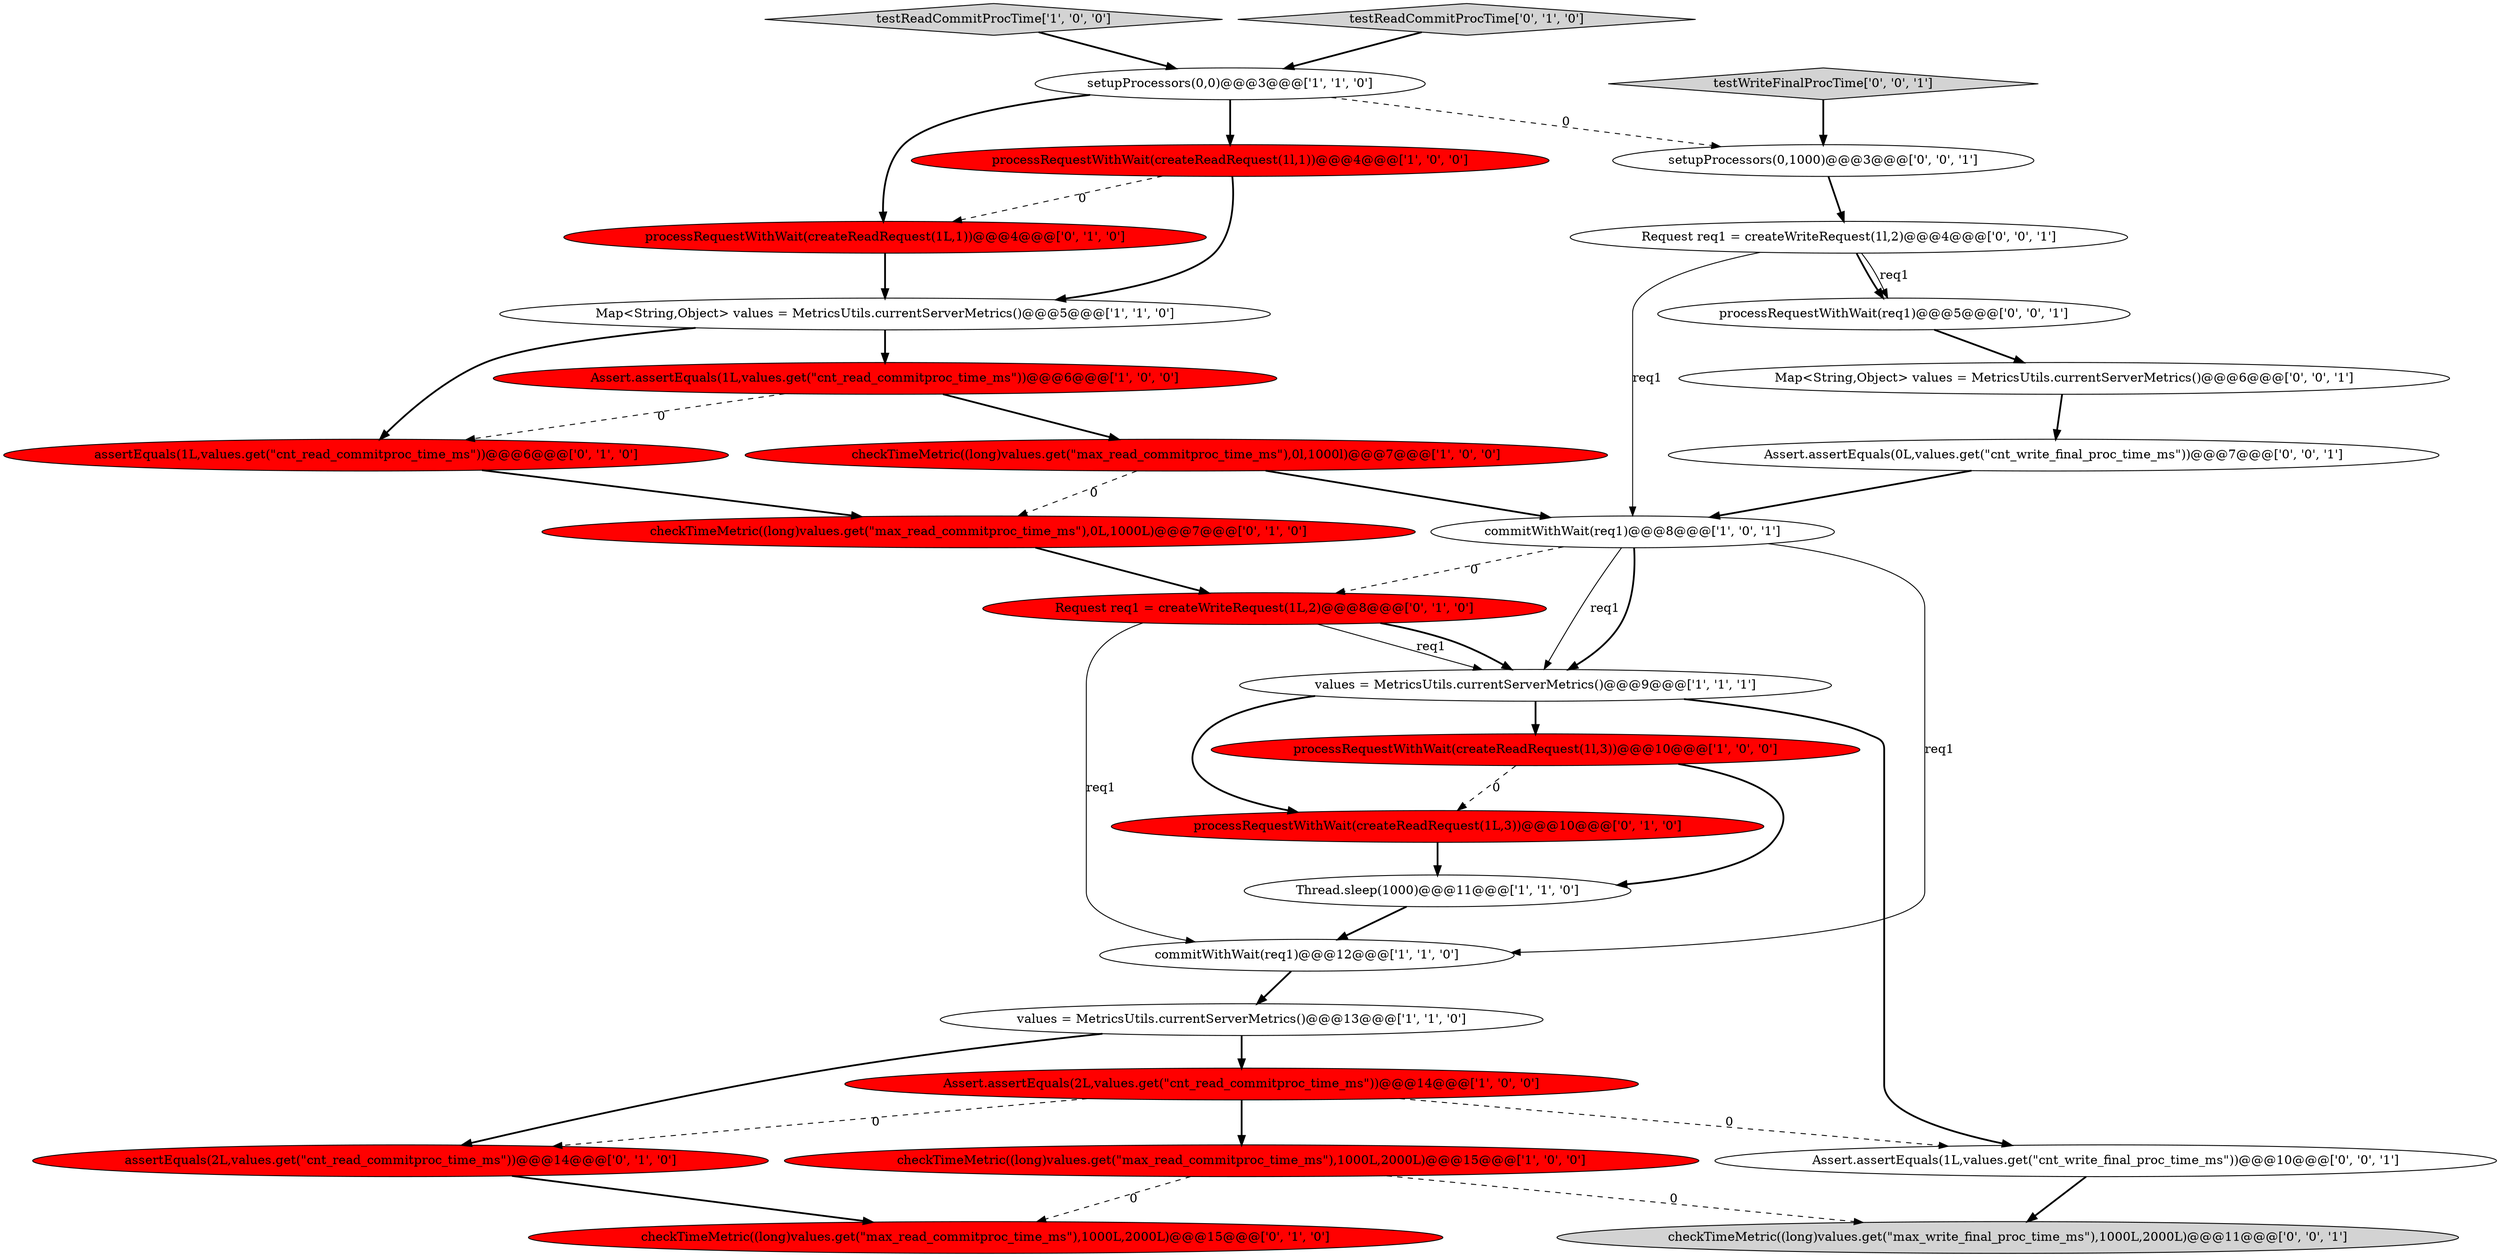 digraph {
12 [style = filled, label = "Map<String,Object> values = MetricsUtils.currentServerMetrics()@@@5@@@['1', '1', '0']", fillcolor = white, shape = ellipse image = "AAA0AAABBB1BBB"];
7 [style = filled, label = "values = MetricsUtils.currentServerMetrics()@@@13@@@['1', '1', '0']", fillcolor = white, shape = ellipse image = "AAA0AAABBB1BBB"];
23 [style = filled, label = "checkTimeMetric((long)values.get(\"max_write_final_proc_time_ms\"),1000L,2000L)@@@11@@@['0', '0', '1']", fillcolor = lightgray, shape = ellipse image = "AAA0AAABBB3BBB"];
6 [style = filled, label = "testReadCommitProcTime['1', '0', '0']", fillcolor = lightgray, shape = diamond image = "AAA0AAABBB1BBB"];
17 [style = filled, label = "assertEquals(1L,values.get(\"cnt_read_commitproc_time_ms\"))@@@6@@@['0', '1', '0']", fillcolor = red, shape = ellipse image = "AAA1AAABBB2BBB"];
11 [style = filled, label = "checkTimeMetric((long)values.get(\"max_read_commitproc_time_ms\"),1000L,2000L)@@@15@@@['1', '0', '0']", fillcolor = red, shape = ellipse image = "AAA1AAABBB1BBB"];
9 [style = filled, label = "checkTimeMetric((long)values.get(\"max_read_commitproc_time_ms\"),0l,1000l)@@@7@@@['1', '0', '0']", fillcolor = red, shape = ellipse image = "AAA1AAABBB1BBB"];
28 [style = filled, label = "Assert.assertEquals(0L,values.get(\"cnt_write_final_proc_time_ms\"))@@@7@@@['0', '0', '1']", fillcolor = white, shape = ellipse image = "AAA0AAABBB3BBB"];
22 [style = filled, label = "Map<String,Object> values = MetricsUtils.currentServerMetrics()@@@6@@@['0', '0', '1']", fillcolor = white, shape = ellipse image = "AAA0AAABBB3BBB"];
25 [style = filled, label = "setupProcessors(0,1000)@@@3@@@['0', '0', '1']", fillcolor = white, shape = ellipse image = "AAA0AAABBB3BBB"];
18 [style = filled, label = "processRequestWithWait(createReadRequest(1L,1))@@@4@@@['0', '1', '0']", fillcolor = red, shape = ellipse image = "AAA1AAABBB2BBB"];
3 [style = filled, label = "commitWithWait(req1)@@@8@@@['1', '0', '1']", fillcolor = white, shape = ellipse image = "AAA0AAABBB1BBB"];
0 [style = filled, label = "processRequestWithWait(createReadRequest(1l,3))@@@10@@@['1', '0', '0']", fillcolor = red, shape = ellipse image = "AAA1AAABBB1BBB"];
14 [style = filled, label = "checkTimeMetric((long)values.get(\"max_read_commitproc_time_ms\"),1000L,2000L)@@@15@@@['0', '1', '0']", fillcolor = red, shape = ellipse image = "AAA1AAABBB2BBB"];
15 [style = filled, label = "testReadCommitProcTime['0', '1', '0']", fillcolor = lightgray, shape = diamond image = "AAA0AAABBB2BBB"];
8 [style = filled, label = "Assert.assertEquals(1L,values.get(\"cnt_read_commitproc_time_ms\"))@@@6@@@['1', '0', '0']", fillcolor = red, shape = ellipse image = "AAA1AAABBB1BBB"];
4 [style = filled, label = "Thread.sleep(1000)@@@11@@@['1', '1', '0']", fillcolor = white, shape = ellipse image = "AAA0AAABBB1BBB"];
26 [style = filled, label = "testWriteFinalProcTime['0', '0', '1']", fillcolor = lightgray, shape = diamond image = "AAA0AAABBB3BBB"];
5 [style = filled, label = "values = MetricsUtils.currentServerMetrics()@@@9@@@['1', '1', '1']", fillcolor = white, shape = ellipse image = "AAA0AAABBB1BBB"];
16 [style = filled, label = "Request req1 = createWriteRequest(1L,2)@@@8@@@['0', '1', '0']", fillcolor = red, shape = ellipse image = "AAA1AAABBB2BBB"];
24 [style = filled, label = "processRequestWithWait(req1)@@@5@@@['0', '0', '1']", fillcolor = white, shape = ellipse image = "AAA0AAABBB3BBB"];
29 [style = filled, label = "Assert.assertEquals(1L,values.get(\"cnt_write_final_proc_time_ms\"))@@@10@@@['0', '0', '1']", fillcolor = white, shape = ellipse image = "AAA0AAABBB3BBB"];
20 [style = filled, label = "processRequestWithWait(createReadRequest(1L,3))@@@10@@@['0', '1', '0']", fillcolor = red, shape = ellipse image = "AAA1AAABBB2BBB"];
19 [style = filled, label = "checkTimeMetric((long)values.get(\"max_read_commitproc_time_ms\"),0L,1000L)@@@7@@@['0', '1', '0']", fillcolor = red, shape = ellipse image = "AAA1AAABBB2BBB"];
10 [style = filled, label = "commitWithWait(req1)@@@12@@@['1', '1', '0']", fillcolor = white, shape = ellipse image = "AAA0AAABBB1BBB"];
2 [style = filled, label = "processRequestWithWait(createReadRequest(1l,1))@@@4@@@['1', '0', '0']", fillcolor = red, shape = ellipse image = "AAA1AAABBB1BBB"];
1 [style = filled, label = "setupProcessors(0,0)@@@3@@@['1', '1', '0']", fillcolor = white, shape = ellipse image = "AAA0AAABBB1BBB"];
27 [style = filled, label = "Request req1 = createWriteRequest(1l,2)@@@4@@@['0', '0', '1']", fillcolor = white, shape = ellipse image = "AAA0AAABBB3BBB"];
13 [style = filled, label = "Assert.assertEquals(2L,values.get(\"cnt_read_commitproc_time_ms\"))@@@14@@@['1', '0', '0']", fillcolor = red, shape = ellipse image = "AAA1AAABBB1BBB"];
21 [style = filled, label = "assertEquals(2L,values.get(\"cnt_read_commitproc_time_ms\"))@@@14@@@['0', '1', '0']", fillcolor = red, shape = ellipse image = "AAA1AAABBB2BBB"];
7->13 [style = bold, label=""];
4->10 [style = bold, label=""];
5->29 [style = bold, label=""];
5->20 [style = bold, label=""];
13->29 [style = dashed, label="0"];
26->25 [style = bold, label=""];
12->17 [style = bold, label=""];
18->12 [style = bold, label=""];
27->3 [style = solid, label="req1"];
11->23 [style = dashed, label="0"];
1->18 [style = bold, label=""];
22->28 [style = bold, label=""];
16->10 [style = solid, label="req1"];
29->23 [style = bold, label=""];
0->20 [style = dashed, label="0"];
24->22 [style = bold, label=""];
10->7 [style = bold, label=""];
13->11 [style = bold, label=""];
17->19 [style = bold, label=""];
2->12 [style = bold, label=""];
20->4 [style = bold, label=""];
19->16 [style = bold, label=""];
9->19 [style = dashed, label="0"];
25->27 [style = bold, label=""];
6->1 [style = bold, label=""];
3->5 [style = solid, label="req1"];
3->5 [style = bold, label=""];
13->21 [style = dashed, label="0"];
5->0 [style = bold, label=""];
16->5 [style = solid, label="req1"];
0->4 [style = bold, label=""];
12->8 [style = bold, label=""];
11->14 [style = dashed, label="0"];
8->9 [style = bold, label=""];
2->18 [style = dashed, label="0"];
16->5 [style = bold, label=""];
7->21 [style = bold, label=""];
9->3 [style = bold, label=""];
3->10 [style = solid, label="req1"];
8->17 [style = dashed, label="0"];
27->24 [style = bold, label=""];
1->2 [style = bold, label=""];
28->3 [style = bold, label=""];
27->24 [style = solid, label="req1"];
1->25 [style = dashed, label="0"];
3->16 [style = dashed, label="0"];
21->14 [style = bold, label=""];
15->1 [style = bold, label=""];
}
